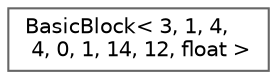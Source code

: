 digraph "Graphical Class Hierarchy"
{
 // LATEX_PDF_SIZE
  bgcolor="transparent";
  edge [fontname=Helvetica,fontsize=10,labelfontname=Helvetica,labelfontsize=10];
  node [fontname=Helvetica,fontsize=10,shape=box,height=0.2,width=0.4];
  rankdir="LR";
  Node0 [id="Node000000",label="BasicBlock\< 3, 1, 4,\l 4, 0, 1, 14, 12, float \>",height=0.2,width=0.4,color="grey40", fillcolor="white", style="filled",URL="$class_basic_block.html",tooltip=" "];
}
